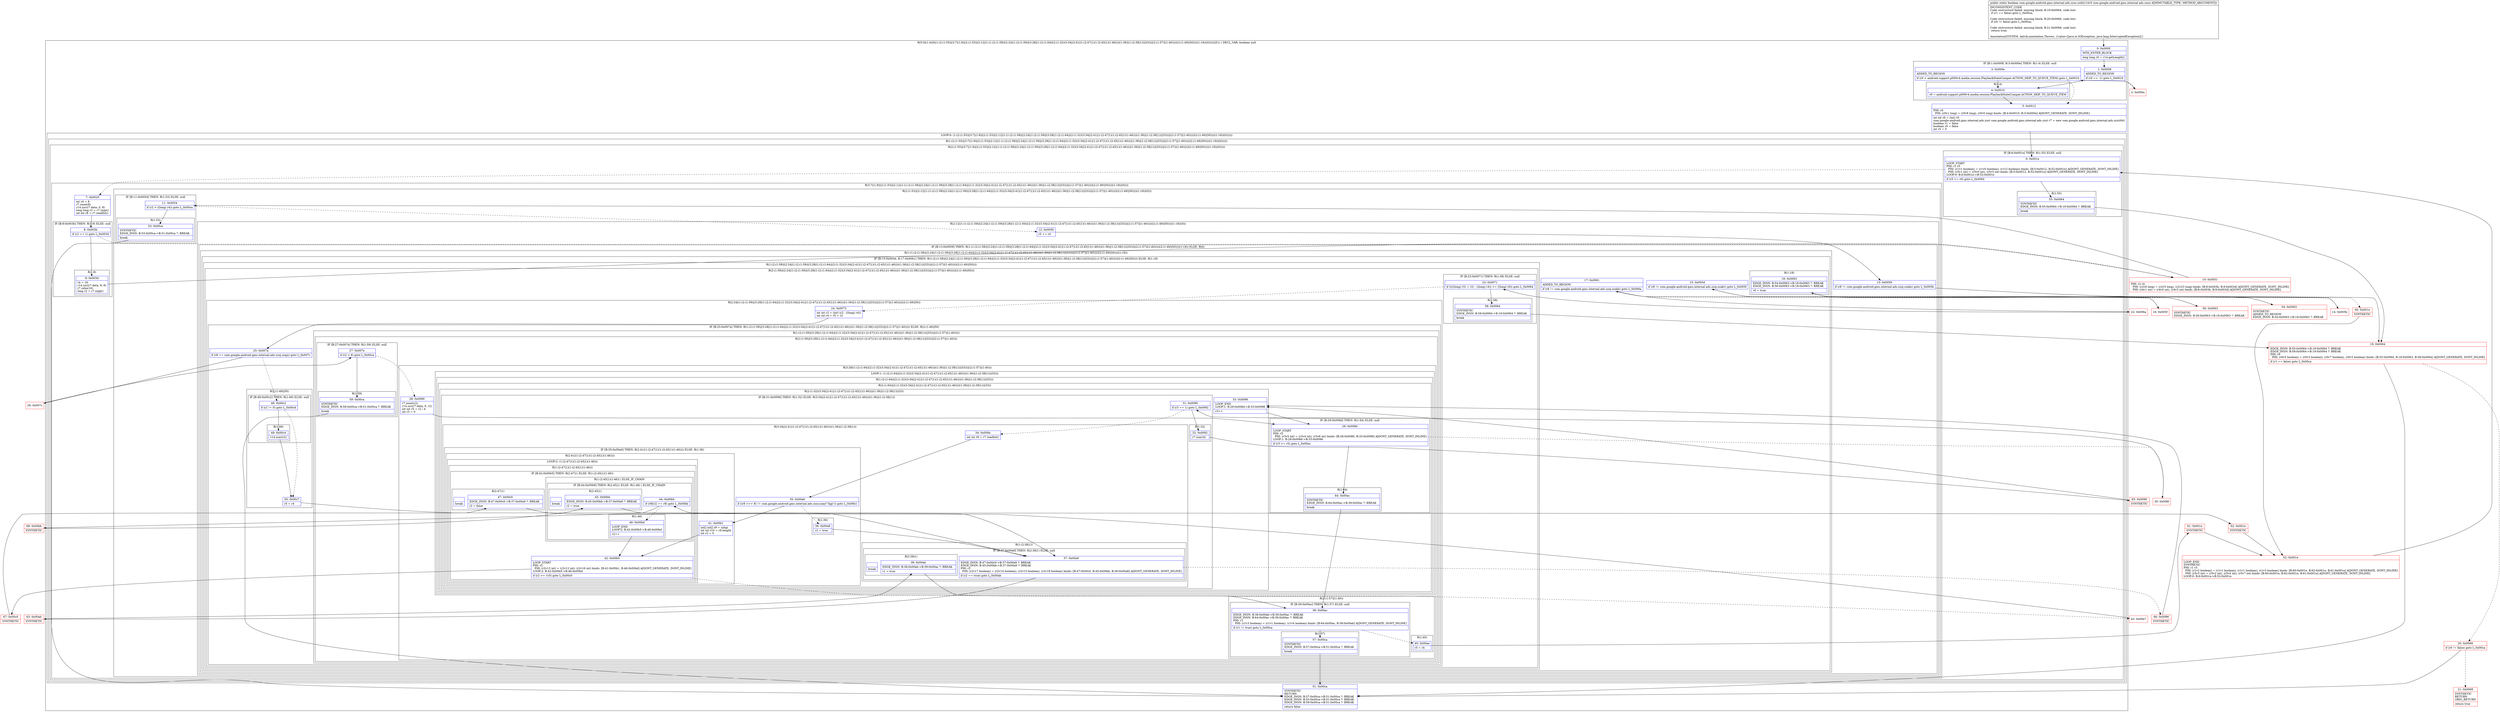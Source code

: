 digraph "CFG forcom.google.android.gms.internal.ads.zzoz.zzd(Lcom\/google\/android\/gms\/internal\/ads\/zzno;)Z" {
subgraph cluster_Region_1254091881 {
label = "R(5:0|(1:4)|5|(1:(2:(1:55)|(3:7|(1:9)|(2:(1:53)|(2:12|(1:(1:(2:(1:58)|(2:24|(1:(2:(1:59)|(3:28|(1:(2:(1:64)|(2:(1:32)(3:34|(2:41|(1:(2:47|1)(1:(2:45|1)(1:46))))(1:36)|(1:(2:38|1)))|33)))|(2:(1:57)|(1:40)))))(2:(1:49)|50))))(1:18))(0))))))|51) | DECL_VAR: boolean null\l";
node [shape=record,color=blue];
Node_0 [shape=record,label="{0\:\ 0x0000|MTH_ENTER_BLOCK\l|long long r0 = r14.getLength()\l}"];
subgraph cluster_IfRegion_1512352700 {
label = "IF [B:1:0x0008, B:3:0x000e] THEN: R(1:4) ELSE: null";
node [shape=record,color=blue];
Node_1 [shape=record,label="{1\:\ 0x0008|ADDED_TO_REGION\l|if (r0 == \-1) goto L_0x0010\l}"];
Node_3 [shape=record,label="{3\:\ 0x000e|ADDED_TO_REGION\l|if (r0 \> android.support.p000v4.media.session.PlaybackStateCompat.ACTION_SKIP_TO_QUEUE_ITEM) goto L_0x0010\l}"];
subgraph cluster_Region_607373892 {
label = "R(1:4)";
node [shape=record,color=blue];
Node_4 [shape=record,label="{4\:\ 0x0010|r0 = android.support.p000v4.media.session.PlaybackStateCompat.ACTION_SKIP_TO_QUEUE_ITEM\l}"];
}
}
Node_5 [shape=record,label="{5\:\ 0x0012|PHI: r0 \l  PHI: (r0v1 long) = (r0v8 long), (r0v0 long) binds: [B:4:0x0010, B:3:0x000e] A[DONT_GENERATE, DONT_INLINE]\l|int int r6 = (int) r0\lcom.google.android.gms.internal.ads.zzst com.google.android.gms.internal.ads.zzst r7 = new com.google.android.gms.internal.ads.zzst(64)\lboolean r1 = false\lboolean r0 = false\lint r5 = 0\l}"];
subgraph cluster_LoopRegion_2129599692 {
label = "LOOP:0: (1:(2:(1:55)|(3:7|(1:9)|(2:(1:53)|(2:12|(1:(1:(2:(1:58)|(2:24|(1:(2:(1:59)|(3:28|(1:(2:(1:64)|(2:(1:32)(3:34|(2:41|(1:(2:47|1)(1:(2:45|1)(1:46))))(1:36)|(1:(2:38|1)))|33)))|(2:(1:57)|(1:40)))))(2:(1:49)|50))))(1:18))(0))))))";
node [shape=record,color=blue];
subgraph cluster_Region_1188334570 {
label = "R(1:(2:(1:55)|(3:7|(1:9)|(2:(1:53)|(2:12|(1:(1:(2:(1:58)|(2:24|(1:(2:(1:59)|(3:28|(1:(2:(1:64)|(2:(1:32)(3:34|(2:41|(1:(2:47|1)(1:(2:45|1)(1:46))))(1:36)|(1:(2:38|1)))|33)))|(2:(1:57)|(1:40)))))(2:(1:49)|50))))(1:18))(0))))))";
node [shape=record,color=blue];
subgraph cluster_Region_1720408797 {
label = "R(2:(1:55)|(3:7|(1:9)|(2:(1:53)|(2:12|(1:(1:(2:(1:58)|(2:24|(1:(2:(1:59)|(3:28|(1:(2:(1:64)|(2:(1:32)(3:34|(2:41|(1:(2:47|1)(1:(2:45|1)(1:46))))(1:36)|(1:(2:38|1)))|33)))|(2:(1:57)|(1:40)))))(2:(1:49)|50))))(1:18))(0)))))";
node [shape=record,color=blue];
subgraph cluster_IfRegion_381363501 {
label = "IF [B:6:0x001e] THEN: R(1:55) ELSE: null";
node [shape=record,color=blue];
Node_6 [shape=record,label="{6\:\ 0x001e|LOOP_START\lPHI: r1 r5 \l  PHI: (r1v1 boolean) = (r1v0 boolean), (r1v2 boolean) binds: [B:5:0x0012, B:52:0x001e] A[DONT_GENERATE, DONT_INLINE]\l  PHI: (r5v1 int) = (r5v0 int), (r5v3 int) binds: [B:5:0x0012, B:52:0x001e] A[DONT_GENERATE, DONT_INLINE]\lLOOP:0: B:6:0x001e\-\>B:52:0x001e\l|if (r5 \>= r6) goto L_0x0064\l}"];
subgraph cluster_Region_405969728 {
label = "R(1:55)";
node [shape=record,color=blue];
Node_55 [shape=record,label="{55\:\ 0x0064|SYNTHETIC\lEDGE_INSN: B:55:0x0064\-\>B:19:0x0064 ?: BREAK  \l|break\l}"];
}
}
subgraph cluster_Region_420069603 {
label = "R(3:7|(1:9)|(2:(1:53)|(2:12|(1:(1:(2:(1:58)|(2:24|(1:(2:(1:59)|(3:28|(1:(2:(1:64)|(2:(1:32)(3:34|(2:41|(1:(2:47|1)(1:(2:45|1)(1:46))))(1:36)|(1:(2:38|1)))|33)))|(2:(1:57)|(1:40)))))(2:(1:49)|50))))(1:18))(0))))";
node [shape=record,color=blue];
Node_7 [shape=record,label="{7\:\ 0x0020|int r4 = 8\lr7.reset(8)\lr14.zzc(r7.data, 0, 8)\llong long r2 = r7.zzge()\lint int r8 = r7.readInt()\l}"];
subgraph cluster_IfRegion_628976002 {
label = "IF [B:8:0x003b] THEN: R(1:9) ELSE: null";
node [shape=record,color=blue];
Node_8 [shape=record,label="{8\:\ 0x003b|if (r2 == 1) goto L_0x003d\l}"];
subgraph cluster_Region_1720709429 {
label = "R(1:9)";
node [shape=record,color=blue];
Node_9 [shape=record,label="{9\:\ 0x003d|r4 = 16\lr14.zzc(r7.data, 8, 8)\lr7.zzbo(16)\llong r2 = r7.zzgh()\l}"];
}
}
subgraph cluster_Region_515763702 {
label = "R(2:(1:53)|(2:12|(1:(1:(2:(1:58)|(2:24|(1:(2:(1:59)|(3:28|(1:(2:(1:64)|(2:(1:32)(3:34|(2:41|(1:(2:47|1)(1:(2:45|1)(1:46))))(1:36)|(1:(2:38|1)))|33)))|(2:(1:57)|(1:40)))))(2:(1:49)|50))))(1:18))(0)))";
node [shape=record,color=blue];
subgraph cluster_IfRegion_1455948607 {
label = "IF [B:11:0x0054] THEN: R(1:53) ELSE: null";
node [shape=record,color=blue];
Node_11 [shape=record,label="{11\:\ 0x0054|if (r2 \< ((long) r4)) goto L_0x00ca\l}"];
subgraph cluster_Region_2094312976 {
label = "R(1:53)";
node [shape=record,color=blue];
Node_53 [shape=record,label="{53\:\ 0x00ca|SYNTHETIC\lEDGE_INSN: B:53:0x00ca\-\>B:51:0x00ca ?: BREAK  \l|break\l}"];
}
}
subgraph cluster_Region_2006517899 {
label = "R(2:12|(1:(1:(2:(1:58)|(2:24|(1:(2:(1:59)|(3:28|(1:(2:(1:64)|(2:(1:32)(3:34|(2:41|(1:(2:47|1)(1:(2:45|1)(1:46))))(1:36)|(1:(2:38|1)))|33)))|(2:(1:57)|(1:40)))))(2:(1:49)|50))))(1:18))(0))";
node [shape=record,color=blue];
Node_12 [shape=record,label="{12\:\ 0x0056|r5 += r4\l}"];
subgraph cluster_IfRegion_1666205940 {
label = "IF [B:13:0x0059] THEN: R(1:(1:(2:(1:58)|(2:24|(1:(2:(1:59)|(3:28|(1:(2:(1:64)|(2:(1:32)(3:34|(2:41|(1:(2:47|1)(1:(2:45|1)(1:46))))(1:36)|(1:(2:38|1)))|33)))|(2:(1:57)|(1:40)))))(2:(1:49)|50))))(1:18)) ELSE: R(0)";
node [shape=record,color=blue];
Node_13 [shape=record,label="{13\:\ 0x0059|if (r8 != com.google.android.gms.internal.ads.zzoj.zzako) goto L_0x005b\l}"];
subgraph cluster_Region_1077235429 {
label = "R(1:(1:(2:(1:58)|(2:24|(1:(2:(1:59)|(3:28|(1:(2:(1:64)|(2:(1:32)(3:34|(2:41|(1:(2:47|1)(1:(2:45|1)(1:46))))(1:36)|(1:(2:38|1)))|33)))|(2:(1:57)|(1:40)))))(2:(1:49)|50))))(1:18))";
node [shape=record,color=blue];
subgraph cluster_IfRegion_1582951380 {
label = "IF [B:15:0x005d, B:17:0x0061] THEN: R(1:(2:(1:58)|(2:24|(1:(2:(1:59)|(3:28|(1:(2:(1:64)|(2:(1:32)(3:34|(2:41|(1:(2:47|1)(1:(2:45|1)(1:46))))(1:36)|(1:(2:38|1)))|33)))|(2:(1:57)|(1:40)))))(2:(1:49)|50)))) ELSE: R(1:18)";
node [shape=record,color=blue];
Node_15 [shape=record,label="{15\:\ 0x005d|if (r8 != com.google.android.gms.internal.ads.zzoj.zzakv) goto L_0x005f\l}"];
Node_17 [shape=record,label="{17\:\ 0x0061|ADDED_TO_REGION\l|if (r8 != com.google.android.gms.internal.ads.zzoj.zzakx) goto L_0x006a\l}"];
subgraph cluster_Region_1280386360 {
label = "R(1:(2:(1:58)|(2:24|(1:(2:(1:59)|(3:28|(1:(2:(1:64)|(2:(1:32)(3:34|(2:41|(1:(2:47|1)(1:(2:45|1)(1:46))))(1:36)|(1:(2:38|1)))|33)))|(2:(1:57)|(1:40)))))(2:(1:49)|50))))";
node [shape=record,color=blue];
subgraph cluster_Region_1039311641 {
label = "R(2:(1:58)|(2:24|(1:(2:(1:59)|(3:28|(1:(2:(1:64)|(2:(1:32)(3:34|(2:41|(1:(2:47|1)(1:(2:45|1)(1:46))))(1:36)|(1:(2:38|1)))|33)))|(2:(1:57)|(1:40)))))(2:(1:49)|50)))";
node [shape=record,color=blue];
subgraph cluster_IfRegion_600989495 {
label = "IF [B:23:0x0071] THEN: R(1:58) ELSE: null";
node [shape=record,color=blue];
Node_23 [shape=record,label="{23\:\ 0x0071|if (((((long) r5) + r2) \- ((long) r4)) \>= ((long) r6)) goto L_0x0064\l}"];
subgraph cluster_Region_1687105177 {
label = "R(1:58)";
node [shape=record,color=blue];
Node_58 [shape=record,label="{58\:\ 0x0064|SYNTHETIC\lEDGE_INSN: B:58:0x0064\-\>B:19:0x0064 ?: BREAK  \l|break\l}"];
}
}
subgraph cluster_Region_1764393921 {
label = "R(2:24|(1:(2:(1:59)|(3:28|(1:(2:(1:64)|(2:(1:32)(3:34|(2:41|(1:(2:47|1)(1:(2:45|1)(1:46))))(1:36)|(1:(2:38|1)))|33)))|(2:(1:57)|(1:40)))))(2:(1:49)|50))";
node [shape=record,color=blue];
Node_24 [shape=record,label="{24\:\ 0x0073|int int r2 = (int) (r2 \- ((long) r4))\lint int r4 = r5 + r2\l}"];
subgraph cluster_IfRegion_1218370267 {
label = "IF [B:25:0x007a] THEN: R(1:(2:(1:59)|(3:28|(1:(2:(1:64)|(2:(1:32)(3:34|(2:41|(1:(2:47|1)(1:(2:45|1)(1:46))))(1:36)|(1:(2:38|1)))|33)))|(2:(1:57)|(1:40))))) ELSE: R(2:(1:49)|50)";
node [shape=record,color=blue];
Node_25 [shape=record,label="{25\:\ 0x007a|if (r8 == com.google.android.gms.internal.ads.zzoj.zzajz) goto L_0x007c\l}"];
subgraph cluster_Region_245831307 {
label = "R(1:(2:(1:59)|(3:28|(1:(2:(1:64)|(2:(1:32)(3:34|(2:41|(1:(2:47|1)(1:(2:45|1)(1:46))))(1:36)|(1:(2:38|1)))|33)))|(2:(1:57)|(1:40)))))";
node [shape=record,color=blue];
subgraph cluster_Region_1260034690 {
label = "R(2:(1:59)|(3:28|(1:(2:(1:64)|(2:(1:32)(3:34|(2:41|(1:(2:47|1)(1:(2:45|1)(1:46))))(1:36)|(1:(2:38|1)))|33)))|(2:(1:57)|(1:40))))";
node [shape=record,color=blue];
subgraph cluster_IfRegion_115444531 {
label = "IF [B:27:0x007e] THEN: R(1:59) ELSE: null";
node [shape=record,color=blue];
Node_27 [shape=record,label="{27\:\ 0x007e|if (r2 \< 8) goto L_0x00ca\l}"];
subgraph cluster_Region_1666716307 {
label = "R(1:59)";
node [shape=record,color=blue];
Node_59 [shape=record,label="{59\:\ 0x00ca|SYNTHETIC\lEDGE_INSN: B:59:0x00ca\-\>B:51:0x00ca ?: BREAK  \l|break\l}"];
}
}
subgraph cluster_Region_701641348 {
label = "R(3:28|(1:(2:(1:64)|(2:(1:32)(3:34|(2:41|(1:(2:47|1)(1:(2:45|1)(1:46))))(1:36)|(1:(2:38|1)))|33)))|(2:(1:57)|(1:40)))";
node [shape=record,color=blue];
Node_28 [shape=record,label="{28\:\ 0x0080|r7.reset(r2)\lr14.zzc(r7.data, 0, r2)\lint int r5 = r2 \/ 4\lint r3 = 0\l}"];
subgraph cluster_LoopRegion_2117997447 {
label = "LOOP:1: (1:(2:(1:64)|(2:(1:32)(3:34|(2:41|(1:(2:47|1)(1:(2:45|1)(1:46))))(1:36)|(1:(2:38|1)))|33)))";
node [shape=record,color=blue];
subgraph cluster_Region_1218134405 {
label = "R(1:(2:(1:64)|(2:(1:32)(3:34|(2:41|(1:(2:47|1)(1:(2:45|1)(1:46))))(1:36)|(1:(2:38|1)))|33)))";
node [shape=record,color=blue];
subgraph cluster_Region_1472863390 {
label = "R(2:(1:64)|(2:(1:32)(3:34|(2:41|(1:(2:47|1)(1:(2:45|1)(1:46))))(1:36)|(1:(2:38|1)))|33))";
node [shape=record,color=blue];
subgraph cluster_IfRegion_1224171671 {
label = "IF [B:29:0x008d] THEN: R(1:64) ELSE: null";
node [shape=record,color=blue];
Node_29 [shape=record,label="{29\:\ 0x008d|LOOP_START\lPHI: r3 \l  PHI: (r3v5 int) = (r3v4 int), (r3v6 int) binds: [B:28:0x0080, B:33:0x0096] A[DONT_GENERATE, DONT_INLINE]\lLOOP:1: B:29:0x008d\-\>B:33:0x0096\l|if (r3 \>= r5) goto L_0x00ac\l}"];
subgraph cluster_Region_1948602494 {
label = "R(1:64)";
node [shape=record,color=blue];
Node_64 [shape=record,label="{64\:\ 0x00ac|SYNTHETIC\lEDGE_INSN: B:64:0x00ac\-\>B:39:0x00ac ?: BREAK  \l|break\l}"];
}
}
subgraph cluster_Region_1120260777 {
label = "R(2:(1:32)(3:34|(2:41|(1:(2:47|1)(1:(2:45|1)(1:46))))(1:36)|(1:(2:38|1)))|33)";
node [shape=record,color=blue];
subgraph cluster_IfRegion_506042110 {
label = "IF [B:31:0x0090] THEN: R(1:32) ELSE: R(3:34|(2:41|(1:(2:47|1)(1:(2:45|1)(1:46))))(1:36)|(1:(2:38|1)))";
node [shape=record,color=blue];
Node_31 [shape=record,label="{31\:\ 0x0090|if (r3 == 1) goto L_0x0092\l}"];
subgraph cluster_Region_415824750 {
label = "R(1:32)";
node [shape=record,color=blue];
Node_32 [shape=record,label="{32\:\ 0x0092|r7.zzac(4)\l}"];
}
subgraph cluster_Region_1334914636 {
label = "R(3:34|(2:41|(1:(2:47|1)(1:(2:45|1)(1:46))))(1:36)|(1:(2:38|1)))";
node [shape=record,color=blue];
Node_34 [shape=record,label="{34\:\ 0x009a|int int r8 = r7.readInt()\l}"];
subgraph cluster_IfRegion_1643344993 {
label = "IF [B:35:0x00a6] THEN: R(2:41|(1:(2:47|1)(1:(2:45|1)(1:46)))) ELSE: R(1:36)";
node [shape=record,color=blue];
Node_35 [shape=record,label="{35\:\ 0x00a6|if ((r8 \>\>\> 8) != com.google.android.gms.internal.ads.zzsy.zzay(\"3gp\")) goto L_0x00b1\l}"];
subgraph cluster_Region_2119146349 {
label = "R(2:41|(1:(2:47|1)(1:(2:45|1)(1:46))))";
node [shape=record,color=blue];
Node_41 [shape=record,label="{41\:\ 0x00b1|int[] int[] r9 = zzbgi\lint int r10 = r9.length\lint r2 = 0\l}"];
subgraph cluster_LoopRegion_2047465302 {
label = "LOOP:2: (1:(2:47|1)(1:(2:45|1)(1:46)))";
node [shape=record,color=blue];
subgraph cluster_Region_1754019579 {
label = "R(1:(2:47|1)(1:(2:45|1)(1:46)))";
node [shape=record,color=blue];
subgraph cluster_IfRegion_746814524 {
label = "IF [B:42:0x00b5] THEN: R(2:47|1) ELSE: R(1:(2:45|1)(1:46))";
node [shape=record,color=blue];
Node_42 [shape=record,label="{42\:\ 0x00b5|LOOP_START\lPHI: r2 \l  PHI: (r2v13 int) = (r2v12 int), (r2v16 int) binds: [B:41:0x00b1, B:46:0x00bd] A[DONT_GENERATE, DONT_INLINE]\lLOOP:2: B:42:0x00b5\-\>B:46:0x00bd\l|if (r2 \>= r10) goto L_0x00c0\l}"];
subgraph cluster_Region_1590359991 {
label = "R(2:47|1)";
node [shape=record,color=blue];
Node_47 [shape=record,label="{47\:\ 0x00c0|EDGE_INSN: B:47:0x00c0\-\>B:37:0x00a9 ?: BREAK  \l|r2 = false\l}"];
Node_InsnContainer_1873144216 [shape=record,label="{|break\l}"];
}
subgraph cluster_Region_828240562 {
label = "R(1:(2:45|1)(1:46)) | ELSE_IF_CHAIN\l";
node [shape=record,color=blue];
subgraph cluster_IfRegion_309543696 {
label = "IF [B:44:0x00b9] THEN: R(2:45|1) ELSE: R(1:46) | ELSE_IF_CHAIN\l";
node [shape=record,color=blue];
Node_44 [shape=record,label="{44\:\ 0x00b9|if (r9[r2] == r8) goto L_0x00bb\l}"];
subgraph cluster_Region_1557957616 {
label = "R(2:45|1)";
node [shape=record,color=blue];
Node_45 [shape=record,label="{45\:\ 0x00bb|EDGE_INSN: B:45:0x00bb\-\>B:37:0x00a9 ?: BREAK  \l|r2 = true\l}"];
Node_InsnContainer_89796776 [shape=record,label="{|break\l}"];
}
subgraph cluster_Region_1453934001 {
label = "R(1:46)";
node [shape=record,color=blue];
Node_46 [shape=record,label="{46\:\ 0x00bd|LOOP_END\lLOOP:2: B:42:0x00b5\-\>B:46:0x00bd\l|r2++\l}"];
}
}
}
}
}
}
}
subgraph cluster_Region_1795784395 {
label = "R(1:36)";
node [shape=record,color=blue];
Node_36 [shape=record,label="{36\:\ 0x00a8|r2 = true\l}"];
}
}
subgraph cluster_Region_216589590 {
label = "R(1:(2:38|1))";
node [shape=record,color=blue];
subgraph cluster_IfRegion_1287730234 {
label = "IF [B:37:0x00a9] THEN: R(2:38|1) ELSE: null";
node [shape=record,color=blue];
Node_37 [shape=record,label="{37\:\ 0x00a9|EDGE_INSN: B:47:0x00c0\-\>B:37:0x00a9 ?: BREAK  \lEDGE_INSN: B:45:0x00bb\-\>B:37:0x00a9 ?: BREAK  \lPHI: r2 \l  PHI: (r2v17 boolean) = (r2v14 boolean), (r2v15 boolean), (r2v18 boolean) binds: [B:47:0x00c0, B:45:0x00bb, B:36:0x00a8] A[DONT_GENERATE, DONT_INLINE]\l|if (r2 == true) goto L_0x00ab\l}"];
subgraph cluster_Region_1443789010 {
label = "R(2:38|1)";
node [shape=record,color=blue];
Node_38 [shape=record,label="{38\:\ 0x00ab|EDGE_INSN: B:38:0x00ab\-\>B:39:0x00ac ?: BREAK  \l|r1 = true\l}"];
Node_InsnContainer_307730290 [shape=record,label="{|break\l}"];
}
}
}
}
}
Node_33 [shape=record,label="{33\:\ 0x0096|LOOP_END\lLOOP:1: B:29:0x008d\-\>B:33:0x0096\l|r3++\l}"];
}
}
}
}
subgraph cluster_Region_1180449504 {
label = "R(2:(1:57)|(1:40))";
node [shape=record,color=blue];
subgraph cluster_IfRegion_1861236357 {
label = "IF [B:39:0x00ac] THEN: R(1:57) ELSE: null";
node [shape=record,color=blue];
Node_39 [shape=record,label="{39\:\ 0x00ac|EDGE_INSN: B:38:0x00ab\-\>B:39:0x00ac ?: BREAK  \lEDGE_INSN: B:64:0x00ac\-\>B:39:0x00ac ?: BREAK  \lPHI: r1 \l  PHI: (r1v3 boolean) = (r1v1 boolean), (r1v4 boolean) binds: [B:64:0x00ac, B:38:0x00ab] A[DONT_GENERATE, DONT_INLINE]\l|if (r1 != true) goto L_0x00ca\l}"];
subgraph cluster_Region_223852392 {
label = "R(1:57)";
node [shape=record,color=blue];
Node_57 [shape=record,label="{57\:\ 0x00ca|SYNTHETIC\lEDGE_INSN: B:57:0x00ca\-\>B:51:0x00ca ?: BREAK  \l|break\l}"];
}
}
subgraph cluster_Region_1029662343 {
label = "R(1:40)";
node [shape=record,color=blue];
Node_40 [shape=record,label="{40\:\ 0x00ae|r5 = r4\l}"];
}
}
}
}
}
subgraph cluster_Region_1391736386 {
label = "R(2:(1:49)|50)";
node [shape=record,color=blue];
subgraph cluster_IfRegion_1737975027 {
label = "IF [B:48:0x00c2] THEN: R(1:49) ELSE: null";
node [shape=record,color=blue];
Node_48 [shape=record,label="{48\:\ 0x00c2|if (r2 != 0) goto L_0x00c4\l}"];
subgraph cluster_Region_1988179102 {
label = "R(1:49)";
node [shape=record,color=blue];
Node_49 [shape=record,label="{49\:\ 0x00c4|r14.zzar(r2)\l}"];
}
}
Node_50 [shape=record,label="{50\:\ 0x00c7|r5 = r4\l}"];
}
}
}
}
}
subgraph cluster_Region_834446270 {
label = "R(1:18)";
node [shape=record,color=blue];
Node_18 [shape=record,label="{18\:\ 0x0063|EDGE_INSN: B:54:0x0063\-\>B:18:0x0063 ?: BREAK  \lEDGE_INSN: B:56:0x0063\-\>B:18:0x0063 ?: BREAK  \l|r0 = true\l}"];
}
}
}
subgraph cluster_Region_1215443484 {
label = "R(0)";
node [shape=record,color=blue];
}
}
}
}
}
}
}
}
Node_51 [shape=record,label="{51\:\ 0x00ca|SYNTHETIC\lRETURN\lEDGE_INSN: B:57:0x00ca\-\>B:51:0x00ca ?: BREAK  \lEDGE_INSN: B:53:0x00ca\-\>B:51:0x00ca ?: BREAK  \lEDGE_INSN: B:59:0x00ca\-\>B:51:0x00ca ?: BREAK  \l|return false\l}"];
}
Node_2 [shape=record,color=red,label="{2\:\ 0x000a}"];
Node_10 [shape=record,color=red,label="{10\:\ 0x0051|PHI: r2 r4 \l  PHI: (r2v6 long) = (r2v5 long), (r2v23 long) binds: [B:8:0x003b, B:9:0x003d] A[DONT_GENERATE, DONT_INLINE]\l  PHI: (r4v1 int) = (r4v0 int), (r4v3 int) binds: [B:8:0x003b, B:9:0x003d] A[DONT_GENERATE, DONT_INLINE]\l}"];
Node_14 [shape=record,color=red,label="{14\:\ 0x005b}"];
Node_16 [shape=record,color=red,label="{16\:\ 0x005f}"];
Node_19 [shape=record,color=red,label="{19\:\ 0x0064|EDGE_INSN: B:55:0x0064\-\>B:19:0x0064 ?: BREAK  \lEDGE_INSN: B:58:0x0064\-\>B:19:0x0064 ?: BREAK  \lPHI: r0 \l  PHI: (r0v5 boolean) = (r0v3 boolean), (r0v7 boolean), (r0v3 boolean) binds: [B:55:0x0064, B:18:0x0063, B:58:0x0064] A[DONT_GENERATE, DONT_INLINE]\l|if (r1 == false) goto L_0x00ca\l}"];
Node_20 [shape=record,color=red,label="{20\:\ 0x0066|if (r0 != false) goto L_0x00ca\l}"];
Node_21 [shape=record,color=red,label="{21\:\ 0x0068|SYNTHETIC\lRETURN\lORIG_RETURN\l|return true\l}"];
Node_22 [shape=record,color=red,label="{22\:\ 0x006a}"];
Node_26 [shape=record,color=red,label="{26\:\ 0x007c}"];
Node_30 [shape=record,color=red,label="{30\:\ 0x008f}"];
Node_43 [shape=record,color=red,label="{43\:\ 0x00b7}"];
Node_52 [shape=record,color=red,label="{52\:\ 0x001e|LOOP_END\lSYNTHETIC\lPHI: r1 r5 \l  PHI: (r1v2 boolean) = (r1v1 boolean), (r1v1 boolean), (r1v3 boolean) binds: [B:60:0x001e, B:62:0x001e, B:61:0x001e] A[DONT_GENERATE, DONT_INLINE]\l  PHI: (r5v3 int) = (r5v2 int), (r5v4 int), (r5v7 int) binds: [B:60:0x001e, B:62:0x001e, B:61:0x001e] A[DONT_GENERATE, DONT_INLINE]\lLOOP:0: B:6:0x001e\-\>B:52:0x001e\l}"];
Node_54 [shape=record,color=red,label="{54\:\ 0x0063|SYNTHETIC\lADDED_TO_REGION\lEDGE_INSN: B:54:0x0063\-\>B:18:0x0063 ?: BREAK  \l}"];
Node_56 [shape=record,color=red,label="{56\:\ 0x0063|SYNTHETIC\lEDGE_INSN: B:56:0x0063\-\>B:18:0x0063 ?: BREAK  \l}"];
Node_60 [shape=record,color=red,label="{60\:\ 0x001e|SYNTHETIC\l}"];
Node_61 [shape=record,color=red,label="{61\:\ 0x001e|SYNTHETIC\l}"];
Node_62 [shape=record,color=red,label="{62\:\ 0x001e|SYNTHETIC\l}"];
Node_63 [shape=record,color=red,label="{63\:\ 0x00ab|SYNTHETIC\l}"];
Node_65 [shape=record,color=red,label="{65\:\ 0x0096|SYNTHETIC\l}"];
Node_66 [shape=record,color=red,label="{66\:\ 0x0096|SYNTHETIC\l}"];
Node_67 [shape=record,color=red,label="{67\:\ 0x00c0|SYNTHETIC\l}"];
Node_68 [shape=record,color=red,label="{68\:\ 0x00bb|SYNTHETIC\l}"];
MethodNode[shape=record,label="{public static boolean com.google.android.gms.internal.ads.zzoz.zzd((r14v0 com.google.android.gms.internal.ads.zzno A[IMMUTABLE_TYPE, METHOD_ARGUMENT]))  | INCONSISTENT_CODE\lCode restructure failed: missing block: B:19:0x0064, code lost:\l    if (r1 == false) goto L_0x00ca;\l\lCode restructure failed: missing block: B:20:0x0066, code lost:\l    if (r0 != false) goto L_0x00ca;\l\lCode restructure failed: missing block: B:21:0x0068, code lost:\l    return true;\l\lAnnotation[SYSTEM, dalvik.annotation.Throws, \{value=[java.io.IOException, java.lang.InterruptedException]\}]\l}"];
MethodNode -> Node_0;
Node_0 -> Node_1;
Node_1 -> Node_2[style=dashed];
Node_1 -> Node_4;
Node_3 -> Node_4;
Node_3 -> Node_5[style=dashed];
Node_4 -> Node_5;
Node_5 -> Node_6;
Node_6 -> Node_7[style=dashed];
Node_6 -> Node_55;
Node_55 -> Node_19;
Node_7 -> Node_8;
Node_8 -> Node_9;
Node_8 -> Node_10[style=dashed];
Node_9 -> Node_10;
Node_11 -> Node_12[style=dashed];
Node_11 -> Node_53;
Node_53 -> Node_51;
Node_12 -> Node_13;
Node_13 -> Node_14;
Node_13 -> Node_60[style=dashed];
Node_15 -> Node_16;
Node_15 -> Node_54[style=dashed];
Node_17 -> Node_22;
Node_17 -> Node_56[style=dashed];
Node_23 -> Node_24[style=dashed];
Node_23 -> Node_58;
Node_58 -> Node_19;
Node_24 -> Node_25;
Node_25 -> Node_26;
Node_25 -> Node_48[style=dashed];
Node_27 -> Node_28[style=dashed];
Node_27 -> Node_59;
Node_59 -> Node_51;
Node_28 -> Node_29;
Node_29 -> Node_30[style=dashed];
Node_29 -> Node_64;
Node_64 -> Node_39;
Node_31 -> Node_32;
Node_31 -> Node_34[style=dashed];
Node_32 -> Node_65;
Node_34 -> Node_35;
Node_35 -> Node_36[style=dashed];
Node_35 -> Node_41;
Node_41 -> Node_42;
Node_42 -> Node_43[style=dashed];
Node_42 -> Node_67;
Node_47 -> Node_37;
Node_44 -> Node_46[style=dashed];
Node_44 -> Node_68;
Node_45 -> Node_37;
Node_46 -> Node_42;
Node_36 -> Node_37;
Node_37 -> Node_63;
Node_37 -> Node_66[style=dashed];
Node_38 -> Node_39;
Node_33 -> Node_29;
Node_39 -> Node_40[style=dashed];
Node_39 -> Node_57;
Node_57 -> Node_51;
Node_40 -> Node_61;
Node_48 -> Node_49;
Node_48 -> Node_50[style=dashed];
Node_49 -> Node_50;
Node_50 -> Node_62;
Node_18 -> Node_19;
Node_2 -> Node_3;
Node_10 -> Node_11;
Node_14 -> Node_15;
Node_16 -> Node_17;
Node_19 -> Node_20[style=dashed];
Node_19 -> Node_51;
Node_20 -> Node_21[style=dashed];
Node_20 -> Node_51;
Node_22 -> Node_23;
Node_26 -> Node_27;
Node_30 -> Node_31;
Node_43 -> Node_44;
Node_52 -> Node_6;
Node_54 -> Node_18;
Node_56 -> Node_18;
Node_60 -> Node_52;
Node_61 -> Node_52;
Node_62 -> Node_52;
Node_63 -> Node_38;
Node_65 -> Node_33;
Node_66 -> Node_33;
Node_67 -> Node_47;
Node_68 -> Node_45;
}

